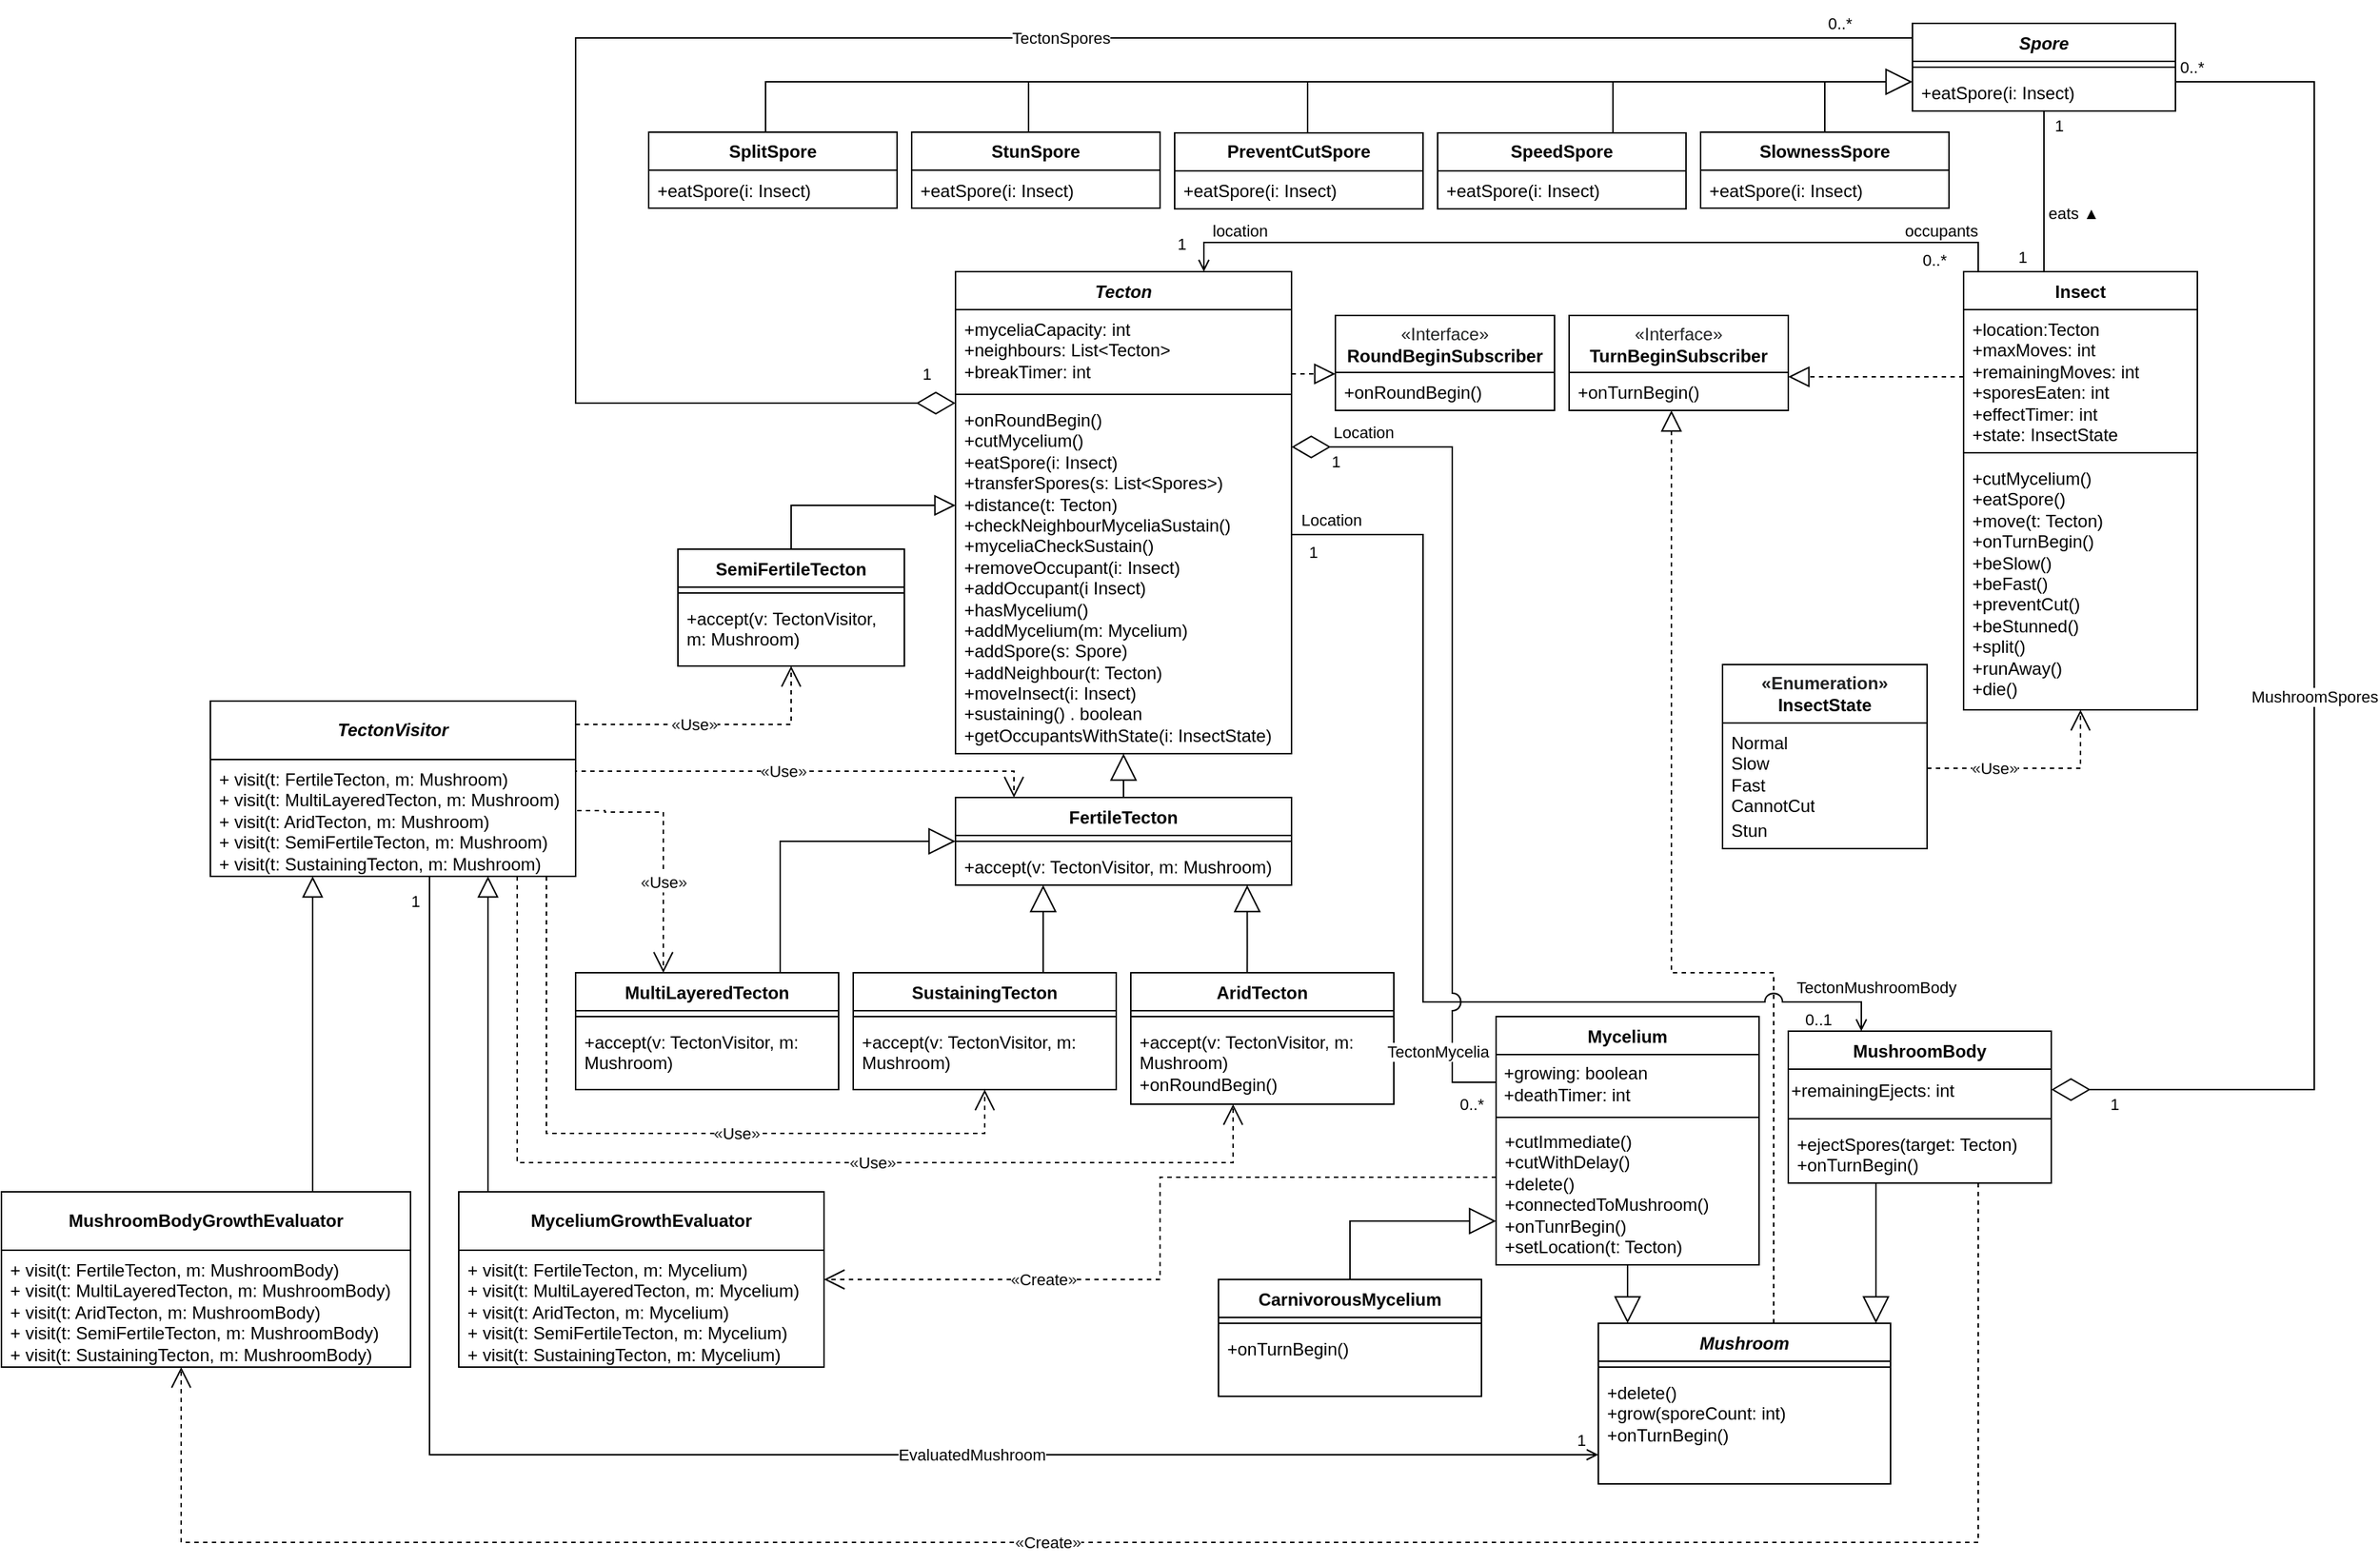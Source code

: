 <mxfile version="26.1.3">
  <diagram name="1 oldal" id="JJt5xYzyaVMyF8iJSXM5">
    <mxGraphModel grid="1" page="1" gridSize="10" guides="1" tooltips="1" connect="1" arrows="1" fold="1" pageScale="1" pageWidth="827" pageHeight="1169" math="0" shadow="0">
      <root>
        <mxCell id="0" />
        <mxCell id="1" parent="0" />
        <mxCell id="vjhniqQhDacA8CHbRB0J-123" value="&lt;i style=&quot;&quot;&gt;Tecton&lt;/i&gt;" style="swimlane;fontStyle=1;align=center;verticalAlign=top;childLayout=stackLayout;horizontal=1;startSize=26;horizontalStack=0;resizeParent=1;resizeParentMax=0;resizeLast=0;collapsible=1;marginBottom=0;whiteSpace=wrap;html=1;" vertex="1" parent="1">
          <mxGeometry x="1480" y="640" width="230" height="330" as="geometry">
            <mxRectangle x="240" y="190" width="80" height="30" as="alternateBounds" />
          </mxGeometry>
        </mxCell>
        <mxCell id="vjhniqQhDacA8CHbRB0J-124" value="&lt;div&gt;+myceliaCapacity: int&lt;/div&gt;&lt;div&gt;+neighbours: List&amp;lt;Tecton&amp;gt;&lt;/div&gt;&lt;div&gt;+breakTimer: int&lt;/div&gt;" style="text;strokeColor=none;fillColor=none;align=left;verticalAlign=top;spacingLeft=4;spacingRight=4;overflow=hidden;rotatable=0;points=[[0,0.5],[1,0.5]];portConstraint=eastwest;whiteSpace=wrap;html=1;" vertex="1" parent="vjhniqQhDacA8CHbRB0J-123">
          <mxGeometry y="26" width="230" height="54" as="geometry" />
        </mxCell>
        <mxCell id="vjhniqQhDacA8CHbRB0J-125" value="" style="line;strokeWidth=1;fillColor=none;align=left;verticalAlign=middle;spacingTop=-1;spacingLeft=3;spacingRight=3;rotatable=0;labelPosition=right;points=[];portConstraint=eastwest;strokeColor=inherit;" vertex="1" parent="vjhniqQhDacA8CHbRB0J-123">
          <mxGeometry y="80" width="230" height="8" as="geometry" />
        </mxCell>
        <mxCell id="vjhniqQhDacA8CHbRB0J-126" value="&lt;div&gt;+onRoundBegin()&lt;/div&gt;&lt;div&gt;+cutMycelium()&lt;/div&gt;&lt;div&gt;+eatSpore(i: Insect)&lt;/div&gt;&lt;div&gt;+transferSpores(s: List&amp;lt;Spores&amp;gt;)&lt;/div&gt;&lt;div&gt;+distance(t: Tecton)&lt;/div&gt;&lt;div&gt;+checkNeighbourMyceliaSustain()&lt;/div&gt;&lt;div&gt;+myceliaCheckSustain()&lt;/div&gt;&lt;div&gt;+removeOccupant(i: Insect)&lt;/div&gt;&lt;div&gt;+addOccupant(i Insect)&lt;/div&gt;&lt;div&gt;+hasMycelium()&lt;/div&gt;&lt;div&gt;+addMycelium(m: Mycelium)&lt;/div&gt;&lt;div&gt;+addSpore(s: Spore)&lt;/div&gt;&lt;div&gt;+addNeighbour(t: Tecton)&lt;/div&gt;&lt;div&gt;+moveInsect(i: Insect)&lt;/div&gt;&lt;div&gt;+sustaining() . boolean&lt;/div&gt;&lt;div&gt;+getOccupantsWithState(i: InsectState)&lt;/div&gt;" style="text;strokeColor=none;fillColor=none;align=left;verticalAlign=top;spacingLeft=4;spacingRight=4;overflow=hidden;rotatable=0;points=[[0,0.5],[1,0.5]];portConstraint=eastwest;whiteSpace=wrap;html=1;" vertex="1" parent="vjhniqQhDacA8CHbRB0J-123">
          <mxGeometry y="88" width="230" height="242" as="geometry" />
        </mxCell>
        <mxCell id="vjhniqQhDacA8CHbRB0J-130" value="FertileTecton" style="swimlane;fontStyle=1;align=center;verticalAlign=top;childLayout=stackLayout;horizontal=1;startSize=26;horizontalStack=0;resizeParent=1;resizeParentMax=0;resizeLast=0;collapsible=1;marginBottom=0;whiteSpace=wrap;html=1;" vertex="1" parent="1">
          <mxGeometry x="1480" y="1000" width="230" height="60" as="geometry" />
        </mxCell>
        <mxCell id="vjhniqQhDacA8CHbRB0J-131" value="" style="line;strokeWidth=1;fillColor=none;align=left;verticalAlign=middle;spacingTop=-1;spacingLeft=3;spacingRight=3;rotatable=0;labelPosition=right;points=[];portConstraint=eastwest;strokeColor=inherit;" vertex="1" parent="vjhniqQhDacA8CHbRB0J-130">
          <mxGeometry y="26" width="230" height="8" as="geometry" />
        </mxCell>
        <mxCell id="vjhniqQhDacA8CHbRB0J-132" value="&lt;div&gt;+accept(v: TectonVisitor, m: Mushroom)&lt;/div&gt;" style="text;strokeColor=none;fillColor=none;align=left;verticalAlign=top;spacingLeft=4;spacingRight=4;overflow=hidden;rotatable=0;points=[[0,0.5],[1,0.5]];portConstraint=eastwest;whiteSpace=wrap;html=1;" vertex="1" parent="vjhniqQhDacA8CHbRB0J-130">
          <mxGeometry y="34" width="230" height="26" as="geometry" />
        </mxCell>
        <mxCell id="vjhniqQhDacA8CHbRB0J-134" value="" style="endArrow=block;endSize=16;endFill=0;html=1;rounded=0;edgeStyle=orthogonalEdgeStyle;" edge="1" parent="1" source="vjhniqQhDacA8CHbRB0J-130" target="vjhniqQhDacA8CHbRB0J-123">
          <mxGeometry width="160" relative="1" as="geometry">
            <mxPoint x="1404" y="773" as="sourcePoint" />
            <mxPoint x="1460" y="833" as="targetPoint" />
            <Array as="points">
              <mxPoint x="1580" y="922" />
              <mxPoint x="1580" y="922" />
            </Array>
          </mxGeometry>
        </mxCell>
        <mxCell id="vjhniqQhDacA8CHbRB0J-135" value="MultiLayeredTecton" style="swimlane;fontStyle=1;align=center;verticalAlign=top;childLayout=stackLayout;horizontal=1;startSize=26;horizontalStack=0;resizeParent=1;resizeParentMax=0;resizeLast=0;collapsible=1;marginBottom=0;whiteSpace=wrap;html=1;" vertex="1" parent="1">
          <mxGeometry x="1220" y="1120" width="180" height="80" as="geometry" />
        </mxCell>
        <mxCell id="vjhniqQhDacA8CHbRB0J-136" value="" style="line;strokeWidth=1;fillColor=none;align=left;verticalAlign=middle;spacingTop=-1;spacingLeft=3;spacingRight=3;rotatable=0;labelPosition=right;points=[];portConstraint=eastwest;strokeColor=inherit;" vertex="1" parent="vjhniqQhDacA8CHbRB0J-135">
          <mxGeometry y="26" width="180" height="8" as="geometry" />
        </mxCell>
        <mxCell id="vjhniqQhDacA8CHbRB0J-137" value="+accept(v: TectonVisitor, m: Mushroom)" style="text;strokeColor=none;fillColor=none;align=left;verticalAlign=top;spacingLeft=4;spacingRight=4;overflow=hidden;rotatable=0;points=[[0,0.5],[1,0.5]];portConstraint=eastwest;whiteSpace=wrap;html=1;" vertex="1" parent="vjhniqQhDacA8CHbRB0J-135">
          <mxGeometry y="34" width="180" height="46" as="geometry" />
        </mxCell>
        <mxCell id="vjhniqQhDacA8CHbRB0J-138" value="AridTecton" style="swimlane;fontStyle=1;align=center;verticalAlign=top;childLayout=stackLayout;horizontal=1;startSize=26;horizontalStack=0;resizeParent=1;resizeParentMax=0;resizeLast=0;collapsible=1;marginBottom=0;whiteSpace=wrap;html=1;" vertex="1" parent="1">
          <mxGeometry x="1600" y="1120" width="180" height="90" as="geometry" />
        </mxCell>
        <mxCell id="vjhniqQhDacA8CHbRB0J-139" value="" style="line;strokeWidth=1;fillColor=none;align=left;verticalAlign=middle;spacingTop=-1;spacingLeft=3;spacingRight=3;rotatable=0;labelPosition=right;points=[];portConstraint=eastwest;strokeColor=inherit;" vertex="1" parent="vjhniqQhDacA8CHbRB0J-138">
          <mxGeometry y="26" width="180" height="8" as="geometry" />
        </mxCell>
        <mxCell id="vjhniqQhDacA8CHbRB0J-140" value="&lt;div&gt;&lt;div&gt;+accept(v: TectonVisitor, m: Mushroom)&lt;/div&gt;&lt;/div&gt;&lt;div&gt;+onRoundBegin()&lt;/div&gt;&lt;div&gt;&lt;br&gt;&lt;/div&gt;" style="text;strokeColor=none;fillColor=none;align=left;verticalAlign=top;spacingLeft=4;spacingRight=4;overflow=hidden;rotatable=0;points=[[0,0.5],[1,0.5]];portConstraint=eastwest;whiteSpace=wrap;html=1;" vertex="1" parent="vjhniqQhDacA8CHbRB0J-138">
          <mxGeometry y="34" width="180" height="56" as="geometry" />
        </mxCell>
        <mxCell id="vjhniqQhDacA8CHbRB0J-141" value="" style="endArrow=block;endSize=16;endFill=0;html=1;rounded=0;edgeStyle=orthogonalEdgeStyle;" edge="1" parent="1">
          <mxGeometry width="160" relative="1" as="geometry">
            <mxPoint x="1679.66" y="1120.0" as="sourcePoint" />
            <mxPoint x="1679.66" y="1060.0" as="targetPoint" />
            <Array as="points">
              <mxPoint x="1679.66" y="1102" />
              <mxPoint x="1679.66" y="1102" />
            </Array>
          </mxGeometry>
        </mxCell>
        <mxCell id="vjhniqQhDacA8CHbRB0J-143" style="edgeStyle=orthogonalEdgeStyle;rounded=0;orthogonalLoop=1;jettySize=auto;html=1;exitX=0.5;exitY=1;exitDx=0;exitDy=0;" edge="1" parent="1">
          <mxGeometry relative="1" as="geometry">
            <mxPoint x="2055" y="1011.0" as="sourcePoint" />
            <mxPoint x="2055" y="1011.0" as="targetPoint" />
          </mxGeometry>
        </mxCell>
        <mxCell id="vjhniqQhDacA8CHbRB0J-144" value="Mycelium" style="swimlane;fontStyle=1;align=center;verticalAlign=top;childLayout=stackLayout;horizontal=1;startSize=26;horizontalStack=0;resizeParent=1;resizeParentMax=0;resizeLast=0;collapsible=1;marginBottom=0;whiteSpace=wrap;html=1;" vertex="1" parent="1">
          <mxGeometry x="1850" y="1150" width="180" height="170" as="geometry" />
        </mxCell>
        <mxCell id="IOsGtsC2Vo_H5-VLN_qF-1" value="&lt;div align=&quot;left&quot;&gt;&amp;nbsp;+growing: boolean&lt;/div&gt;&lt;div&gt;&amp;nbsp;+deathTimer: int&lt;/div&gt;" style="text;html=1;align=left;verticalAlign=middle;resizable=0;points=[];autosize=1;strokeColor=none;fillColor=none;" vertex="1" parent="vjhniqQhDacA8CHbRB0J-144">
          <mxGeometry y="26" width="180" height="40" as="geometry" />
        </mxCell>
        <mxCell id="vjhniqQhDacA8CHbRB0J-145" value="" style="line;strokeWidth=1;fillColor=none;align=left;verticalAlign=middle;spacingTop=-1;spacingLeft=3;spacingRight=3;rotatable=0;labelPosition=right;points=[];portConstraint=eastwest;strokeColor=inherit;" vertex="1" parent="vjhniqQhDacA8CHbRB0J-144">
          <mxGeometry y="66" width="180" height="6" as="geometry" />
        </mxCell>
        <mxCell id="vjhniqQhDacA8CHbRB0J-146" value="&lt;div&gt;+cutImmediate()&lt;/div&gt;&lt;div&gt;+cutWithDelay()&lt;/div&gt;&lt;div&gt;+delete()&lt;/div&gt;&lt;div&gt;+connectedToMushroom()&lt;/div&gt;&lt;div&gt;+onTunrBegin()&lt;/div&gt;&lt;div&gt;+setLocation(t: Tecton)&lt;/div&gt;&lt;div&gt;&lt;br&gt;&lt;/div&gt;&lt;div&gt;&lt;br&gt;&lt;/div&gt;" style="text;strokeColor=none;fillColor=none;align=left;verticalAlign=top;spacingLeft=4;spacingRight=4;overflow=hidden;rotatable=0;points=[[0,0.5],[1,0.5]];portConstraint=eastwest;whiteSpace=wrap;html=1;" vertex="1" parent="vjhniqQhDacA8CHbRB0J-144">
          <mxGeometry y="72" width="180" height="98" as="geometry" />
        </mxCell>
        <mxCell id="vjhniqQhDacA8CHbRB0J-147" value="MushroomBody" style="swimlane;fontStyle=1;align=center;verticalAlign=top;childLayout=stackLayout;horizontal=1;startSize=26;horizontalStack=0;resizeParent=1;resizeParentMax=0;resizeLast=0;collapsible=1;marginBottom=0;whiteSpace=wrap;html=1;" vertex="1" parent="1">
          <mxGeometry x="2050" y="1160" width="180" height="104" as="geometry" />
        </mxCell>
        <mxCell id="MW0wBxwSJ_RHP9YVrrTt-3" value="+remainingEjects: int" style="text;html=1;align=left;verticalAlign=middle;resizable=0;points=[];autosize=1;strokeColor=none;fillColor=none;fontSize=12;" vertex="1" parent="vjhniqQhDacA8CHbRB0J-147">
          <mxGeometry y="26" width="180" height="30" as="geometry" />
        </mxCell>
        <mxCell id="vjhniqQhDacA8CHbRB0J-149" value="" style="line;strokeWidth=1;fillColor=none;align=left;verticalAlign=middle;spacingTop=-1;spacingLeft=3;spacingRight=3;rotatable=0;labelPosition=right;points=[];portConstraint=eastwest;strokeColor=inherit;" vertex="1" parent="vjhniqQhDacA8CHbRB0J-147">
          <mxGeometry y="56" width="180" height="8" as="geometry" />
        </mxCell>
        <mxCell id="vjhniqQhDacA8CHbRB0J-150" value="&lt;div&gt;+ejectSpores(target: Tecton)&lt;/div&gt;&lt;div&gt;+onTurnBegin()&lt;/div&gt;&lt;div&gt;&lt;br&gt;&lt;/div&gt;" style="text;strokeColor=none;fillColor=none;align=left;verticalAlign=top;spacingLeft=4;spacingRight=4;overflow=hidden;rotatable=0;points=[[0,0.5],[1,0.5]];portConstraint=eastwest;whiteSpace=wrap;html=1;" vertex="1" parent="vjhniqQhDacA8CHbRB0J-147">
          <mxGeometry y="64" width="180" height="40" as="geometry" />
        </mxCell>
        <mxCell id="vjhniqQhDacA8CHbRB0J-151" value="&lt;i&gt;Spore&lt;/i&gt;" style="swimlane;fontStyle=1;align=center;verticalAlign=top;childLayout=stackLayout;horizontal=1;startSize=26;horizontalStack=0;resizeParent=1;resizeParentMax=0;resizeLast=0;collapsible=1;marginBottom=0;whiteSpace=wrap;html=1;" vertex="1" parent="1">
          <mxGeometry x="2135" y="470" width="180" height="60" as="geometry">
            <mxRectangle x="2135" y="470" width="70" height="30" as="alternateBounds" />
          </mxGeometry>
        </mxCell>
        <mxCell id="vjhniqQhDacA8CHbRB0J-152" value="" style="line;strokeWidth=1;fillColor=none;align=left;verticalAlign=middle;spacingTop=-1;spacingLeft=3;spacingRight=3;rotatable=0;labelPosition=right;points=[];portConstraint=eastwest;strokeColor=inherit;" vertex="1" parent="vjhniqQhDacA8CHbRB0J-151">
          <mxGeometry y="26" width="180" height="8" as="geometry" />
        </mxCell>
        <mxCell id="vjhniqQhDacA8CHbRB0J-153" value="+eatSpore(i: Insect)" style="text;strokeColor=none;fillColor=none;align=left;verticalAlign=top;spacingLeft=4;spacingRight=4;overflow=hidden;rotatable=0;points=[[0,0.5],[1,0.5]];portConstraint=eastwest;whiteSpace=wrap;html=1;" vertex="1" parent="vjhniqQhDacA8CHbRB0J-151">
          <mxGeometry y="34" width="180" height="26" as="geometry" />
        </mxCell>
        <mxCell id="vjhniqQhDacA8CHbRB0J-154" value="Insect" style="swimlane;fontStyle=1;align=center;verticalAlign=top;childLayout=stackLayout;horizontal=1;startSize=26;horizontalStack=0;resizeParent=1;resizeParentMax=0;resizeLast=0;collapsible=1;marginBottom=0;whiteSpace=wrap;html=1;" vertex="1" parent="1">
          <mxGeometry x="2170" y="640" width="160" height="300" as="geometry" />
        </mxCell>
        <mxCell id="vjhniqQhDacA8CHbRB0J-155" value="&lt;div&gt;+location:Tecton&lt;/div&gt;&lt;div&gt;+maxMoves: int&lt;/div&gt;&lt;div&gt;+remainingMoves: int&lt;/div&gt;&lt;div&gt;+sporesEaten: int&lt;/div&gt;&lt;div&gt;+effectTimer: int&lt;/div&gt;&lt;div&gt;+state: InsectState&lt;/div&gt;" style="text;strokeColor=none;fillColor=none;align=left;verticalAlign=top;spacingLeft=4;spacingRight=4;overflow=hidden;rotatable=0;points=[[0,0.5],[1,0.5]];portConstraint=eastwest;whiteSpace=wrap;html=1;" vertex="1" parent="vjhniqQhDacA8CHbRB0J-154">
          <mxGeometry y="26" width="160" height="94" as="geometry" />
        </mxCell>
        <mxCell id="vjhniqQhDacA8CHbRB0J-156" value="" style="line;strokeWidth=1;fillColor=none;align=left;verticalAlign=middle;spacingTop=-1;spacingLeft=3;spacingRight=3;rotatable=0;labelPosition=right;points=[];portConstraint=eastwest;strokeColor=inherit;" vertex="1" parent="vjhniqQhDacA8CHbRB0J-154">
          <mxGeometry y="120" width="160" height="8" as="geometry" />
        </mxCell>
        <mxCell id="vjhniqQhDacA8CHbRB0J-157" value="+cutMycelium()&lt;div&gt;+eatSpore()&lt;/div&gt;&lt;div&gt;+move(t: Tecton)&lt;/div&gt;&lt;div&gt;+onTurnBegin()&lt;/div&gt;&lt;div&gt;+beSlow()&lt;/div&gt;&lt;div&gt;+beFast()&lt;/div&gt;&lt;div&gt;+preventCut()&lt;/div&gt;&lt;div&gt;+beStunned()&lt;/div&gt;&lt;div&gt;+split()&lt;/div&gt;&lt;div&gt;+runAway()&lt;/div&gt;&lt;div&gt;+die()&lt;/div&gt;" style="text;strokeColor=none;fillColor=none;align=left;verticalAlign=top;spacingLeft=4;spacingRight=4;overflow=hidden;rotatable=0;points=[[0,0.5],[1,0.5]];portConstraint=eastwest;whiteSpace=wrap;html=1;" vertex="1" parent="vjhniqQhDacA8CHbRB0J-154">
          <mxGeometry y="128" width="160" height="172" as="geometry" />
        </mxCell>
        <mxCell id="vjhniqQhDacA8CHbRB0J-158" value="&lt;font style=&quot;font-weight: 700;&quot;&gt;&lt;span style=&quot;font-weight: 400; color: rgb(32, 33, 34); font-family: sans-serif; text-align: start; background-color: rgb(255, 255, 255);&quot;&gt;«&lt;/span&gt;&lt;span style=&quot;color: rgb(32, 33, 34); font-family: sans-serif; text-align: start; background-color: rgb(255, 255, 255); font-weight: 400;&quot;&gt;Interface&lt;/span&gt;&lt;span style=&quot;font-weight: 400; color: rgb(32, 33, 34); font-family: sans-serif; text-align: start; background-color: rgb(255, 255, 255);&quot;&gt;»&lt;/span&gt;&lt;/font&gt;&lt;div style=&quot;font-weight: 700; text-align: start;&quot;&gt;&lt;font face=&quot;sans-serif&quot;&gt;&lt;span style=&quot;background-color: rgb(255, 255, 255);&quot;&gt;TurnBeginSubscriber&lt;/span&gt;&lt;/font&gt;&lt;/div&gt;" style="swimlane;fontStyle=0;childLayout=stackLayout;horizontal=1;startSize=39;fillColor=none;horizontalStack=0;resizeParent=1;resizeParentMax=0;resizeLast=0;collapsible=1;marginBottom=0;whiteSpace=wrap;html=1;" vertex="1" parent="1">
          <mxGeometry x="1900" y="670" width="150" height="65" as="geometry" />
        </mxCell>
        <mxCell id="vjhniqQhDacA8CHbRB0J-159" value="+onTurnBegin()" style="text;strokeColor=none;fillColor=none;align=left;verticalAlign=top;spacingLeft=4;spacingRight=4;overflow=hidden;rotatable=0;points=[[0,0.5],[1,0.5]];portConstraint=eastwest;whiteSpace=wrap;html=1;" vertex="1" parent="vjhniqQhDacA8CHbRB0J-158">
          <mxGeometry y="39" width="150" height="26" as="geometry" />
        </mxCell>
        <mxCell id="vjhniqQhDacA8CHbRB0J-160" value="" style="endArrow=block;dashed=1;endFill=0;endSize=12;html=1;rounded=0;edgeStyle=orthogonalEdgeStyle;" edge="1" parent="1" source="vjhniqQhDacA8CHbRB0J-123" target="vjhniqQhDacA8CHbRB0J-184">
          <mxGeometry width="160" relative="1" as="geometry">
            <mxPoint x="1690" y="591" as="sourcePoint" />
            <mxPoint x="1580" y="740" as="targetPoint" />
            <Array as="points">
              <mxPoint x="1720" y="710" />
              <mxPoint x="1720" y="710" />
            </Array>
          </mxGeometry>
        </mxCell>
        <mxCell id="vjhniqQhDacA8CHbRB0J-161" value="" style="endArrow=block;dashed=1;endFill=0;endSize=12;html=1;rounded=0;edgeStyle=orthogonalEdgeStyle;jumpStyle=arc;jumpSize=12;" edge="1" parent="1" source="vKOiAcxIJ5L3KXaA3-O--42" target="vjhniqQhDacA8CHbRB0J-159">
          <mxGeometry width="160" relative="1" as="geometry">
            <mxPoint x="2150" y="1080" as="sourcePoint" />
            <mxPoint x="2410" y="1021" as="targetPoint" />
            <Array as="points">
              <mxPoint x="2040" y="1120" />
              <mxPoint x="1970" y="1120" />
            </Array>
          </mxGeometry>
        </mxCell>
        <mxCell id="vjhniqQhDacA8CHbRB0J-162" value="" style="endArrow=diamondThin;endFill=0;endSize=24;html=1;rounded=0;edgeStyle=orthogonalEdgeStyle;" edge="1" parent="1">
          <mxGeometry width="160" relative="1" as="geometry">
            <mxPoint x="2315" y="530" as="sourcePoint" />
            <mxPoint x="2230" y="1200" as="targetPoint" />
            <Array as="points">
              <mxPoint x="2315" y="510" />
              <mxPoint x="2410" y="510" />
              <mxPoint x="2410" y="1200" />
            </Array>
          </mxGeometry>
        </mxCell>
        <mxCell id="vKOiAcxIJ5L3KXaA3-O--15" value="MushroomSpores" style="edgeLabel;html=1;align=center;verticalAlign=middle;resizable=0;points=[];" vertex="1" connectable="0" parent="vjhniqQhDacA8CHbRB0J-162">
          <mxGeometry x="-0.19" y="5" relative="1" as="geometry">
            <mxPoint x="-5" y="137" as="offset" />
          </mxGeometry>
        </mxCell>
        <mxCell id="MW0wBxwSJ_RHP9YVrrTt-6" value="1" style="edgeLabel;html=1;align=center;verticalAlign=middle;resizable=0;points=[];" connectable="0" vertex="1" parent="vjhniqQhDacA8CHbRB0J-162">
          <mxGeometry x="0.702" y="-2" relative="1" as="geometry">
            <mxPoint x="-104" y="12" as="offset" />
          </mxGeometry>
        </mxCell>
        <mxCell id="MW0wBxwSJ_RHP9YVrrTt-7" value="0..*" style="edgeLabel;html=1;align=center;verticalAlign=middle;resizable=0;points=[];" connectable="0" vertex="1" parent="vjhniqQhDacA8CHbRB0J-162">
          <mxGeometry x="-0.938" y="-3" relative="1" as="geometry">
            <mxPoint y="-13" as="offset" />
          </mxGeometry>
        </mxCell>
        <mxCell id="vjhniqQhDacA8CHbRB0J-163" value="" style="endArrow=block;dashed=1;endFill=0;html=1;rounded=0;jumpStyle=arc;jumpSize=12;endSize=12;fontStyle=0;edgeStyle=orthogonalEdgeStyle;" edge="1" parent="1" source="vjhniqQhDacA8CHbRB0J-154" target="vjhniqQhDacA8CHbRB0J-158">
          <mxGeometry width="160" relative="1" as="geometry">
            <mxPoint x="2390" y="1110" as="sourcePoint" />
            <mxPoint x="1990" y="730" as="targetPoint" />
            <Array as="points">
              <mxPoint x="2140" y="712" />
              <mxPoint x="2140" y="712" />
            </Array>
          </mxGeometry>
        </mxCell>
        <mxCell id="vjhniqQhDacA8CHbRB0J-164" value="" style="endArrow=diamondThin;endFill=0;endSize=24;html=1;rounded=0;edgeStyle=orthogonalEdgeStyle;jumpStyle=arc;jumpSize=12;" edge="1" parent="1" source="vjhniqQhDacA8CHbRB0J-151" target="vjhniqQhDacA8CHbRB0J-123">
          <mxGeometry width="160" relative="1" as="geometry">
            <mxPoint x="2550" y="615" as="sourcePoint" />
            <mxPoint x="1415" y="661" as="targetPoint" />
            <Array as="points">
              <mxPoint x="1220" y="480" />
              <mxPoint x="1220" y="730" />
            </Array>
          </mxGeometry>
        </mxCell>
        <mxCell id="vKOiAcxIJ5L3KXaA3-O--14" value="TectonSpores" style="edgeLabel;html=1;align=center;verticalAlign=middle;resizable=0;points=[];" vertex="1" connectable="0" parent="vjhniqQhDacA8CHbRB0J-164">
          <mxGeometry x="-0.182" y="2" relative="1" as="geometry">
            <mxPoint y="-2" as="offset" />
          </mxGeometry>
        </mxCell>
        <mxCell id="MW0wBxwSJ_RHP9YVrrTt-9" value="0..*" style="edgeLabel;html=1;align=center;verticalAlign=middle;resizable=0;points=[];" connectable="0" vertex="1" parent="vjhniqQhDacA8CHbRB0J-164">
          <mxGeometry x="-0.838" y="-4" relative="1" as="geometry">
            <mxPoint x="65" y="-6" as="offset" />
          </mxGeometry>
        </mxCell>
        <mxCell id="MW0wBxwSJ_RHP9YVrrTt-10" value="1" style="edgeLabel;html=1;align=center;verticalAlign=middle;resizable=0;points=[];" connectable="0" vertex="1" parent="vjhniqQhDacA8CHbRB0J-164">
          <mxGeometry x="0.825" y="-1" relative="1" as="geometry">
            <mxPoint x="104" y="-21" as="offset" />
          </mxGeometry>
        </mxCell>
        <mxCell id="vjhniqQhDacA8CHbRB0J-166" value="&lt;div&gt;&lt;b&gt;&lt;i&gt;TectonVisitor&lt;/i&gt;&lt;/b&gt;&lt;/div&gt;" style="swimlane;fontStyle=0;childLayout=stackLayout;horizontal=1;startSize=40;fillColor=none;horizontalStack=0;resizeParent=1;resizeParentMax=0;resizeLast=0;collapsible=1;marginBottom=0;whiteSpace=wrap;html=1;" vertex="1" parent="1">
          <mxGeometry x="970" y="934" width="250" height="120" as="geometry" />
        </mxCell>
        <mxCell id="vjhniqQhDacA8CHbRB0J-168" value="+ visit(t: FertileTecton, m: Mushroom)&lt;div&gt;+ visit(t: MultiLayeredTecton,&amp;nbsp;&lt;span style=&quot;color: light-dark(rgb(0, 0, 0), rgb(255, 255, 255)); background-color: transparent;&quot;&gt;m: Mushroom&lt;/span&gt;&lt;span style=&quot;color: light-dark(rgb(0, 0, 0), rgb(255, 255, 255)); background-color: transparent;&quot;&gt;)&lt;/span&gt;&lt;/div&gt;&lt;div&gt;+ visit(t: AridTecton, m: Mushroom)&lt;span style=&quot;color: light-dark(rgb(0, 0, 0), rgb(255, 255, 255)); background-color: transparent;&quot;&gt;&lt;/span&gt;&lt;/div&gt;&lt;div&gt;+ visit(t: SemiFertileTecton, m: Mushroom)&lt;/div&gt;&lt;div&gt;+ visit(t: SustainingTecton, m: Mushroom)&lt;/div&gt;&lt;div&gt;&lt;br&gt;&lt;/div&gt;" style="text;strokeColor=none;fillColor=none;align=left;verticalAlign=top;spacingLeft=4;spacingRight=4;overflow=hidden;rotatable=0;points=[[0,0.5],[1,0.5]];portConstraint=eastwest;whiteSpace=wrap;html=1;" vertex="1" parent="vjhniqQhDacA8CHbRB0J-166">
          <mxGeometry y="40" width="250" height="80" as="geometry" />
        </mxCell>
        <mxCell id="vjhniqQhDacA8CHbRB0J-173" value="" style="endArrow=open;html=1;edgeStyle=orthogonalEdgeStyle;rounded=0;endFill=0;jumpStyle=arc;jumpSize=12;" edge="1" parent="1" source="vjhniqQhDacA8CHbRB0J-126" target="vjhniqQhDacA8CHbRB0J-147">
          <mxGeometry relative="1" as="geometry">
            <mxPoint x="1570" y="770" as="sourcePoint" />
            <mxPoint x="1850" y="990" as="targetPoint" />
            <Array as="points">
              <mxPoint x="1800" y="820" />
              <mxPoint x="1800" y="1140" />
              <mxPoint x="2100" y="1140" />
            </Array>
          </mxGeometry>
        </mxCell>
        <mxCell id="vjhniqQhDacA8CHbRB0J-174" value="1" style="edgeLabel;resizable=0;html=1;align=left;verticalAlign=bottom;" connectable="0" vertex="1" parent="vjhniqQhDacA8CHbRB0J-173">
          <mxGeometry x="-1" relative="1" as="geometry">
            <mxPoint x="10" y="20" as="offset" />
          </mxGeometry>
        </mxCell>
        <mxCell id="vjhniqQhDacA8CHbRB0J-175" value="0..1" style="edgeLabel;resizable=0;html=1;align=right;verticalAlign=bottom;" connectable="0" vertex="1" parent="vjhniqQhDacA8CHbRB0J-173">
          <mxGeometry x="1" relative="1" as="geometry">
            <mxPoint x="-20" as="offset" />
          </mxGeometry>
        </mxCell>
        <mxCell id="vKOiAcxIJ5L3KXaA3-O--13" value="TectonMushroomBody" style="edgeLabel;html=1;align=center;verticalAlign=middle;resizable=0;points=[];" vertex="1" connectable="0" parent="vjhniqQhDacA8CHbRB0J-173">
          <mxGeometry x="-0.524" y="-2" relative="1" as="geometry">
            <mxPoint x="312" y="226" as="offset" />
          </mxGeometry>
        </mxCell>
        <mxCell id="nwVug6jm9DKtMcMspLVA-3" value="Location" style="edgeLabel;html=1;align=center;verticalAlign=middle;resizable=0;points=[];" connectable="0" vertex="1" parent="vjhniqQhDacA8CHbRB0J-173">
          <mxGeometry x="-0.764" y="2" relative="1" as="geometry">
            <mxPoint x="-59" y="-8" as="offset" />
          </mxGeometry>
        </mxCell>
        <mxCell id="vjhniqQhDacA8CHbRB0J-176" value="" style="endArrow=diamondThin;endFill=0;endSize=24;html=1;rounded=0;edgeStyle=orthogonalEdgeStyle;jumpStyle=arc;jumpSize=12;" edge="1" parent="1" source="vjhniqQhDacA8CHbRB0J-144" target="vjhniqQhDacA8CHbRB0J-123">
          <mxGeometry width="160" relative="1" as="geometry">
            <mxPoint x="1660" y="1030" as="sourcePoint" />
            <mxPoint x="1820" y="1030" as="targetPoint" />
            <Array as="points">
              <mxPoint x="1820" y="1195" />
              <mxPoint x="1820" y="760" />
            </Array>
          </mxGeometry>
        </mxCell>
        <mxCell id="vKOiAcxIJ5L3KXaA3-O--12" value="TectonMycelia" style="edgeLabel;html=1;align=center;verticalAlign=middle;resizable=0;points=[];" vertex="1" connectable="0" parent="vjhniqQhDacA8CHbRB0J-176">
          <mxGeometry x="0.085" y="2" relative="1" as="geometry">
            <mxPoint x="-8" y="261" as="offset" />
          </mxGeometry>
        </mxCell>
        <mxCell id="MW0wBxwSJ_RHP9YVrrTt-4" value="1" style="edgeLabel;html=1;align=center;verticalAlign=middle;resizable=0;points=[];" connectable="0" vertex="1" parent="vjhniqQhDacA8CHbRB0J-176">
          <mxGeometry x="0.395" y="-3" relative="1" as="geometry">
            <mxPoint x="-83" y="-54" as="offset" />
          </mxGeometry>
        </mxCell>
        <mxCell id="MW0wBxwSJ_RHP9YVrrTt-5" value="0..*" style="edgeLabel;html=1;align=center;verticalAlign=middle;resizable=0;points=[];" connectable="0" vertex="1" parent="vjhniqQhDacA8CHbRB0J-176">
          <mxGeometry x="-0.939" y="-2" relative="1" as="geometry">
            <mxPoint y="17" as="offset" />
          </mxGeometry>
        </mxCell>
        <mxCell id="nwVug6jm9DKtMcMspLVA-1" value="Location" style="edgeLabel;html=1;align=center;verticalAlign=middle;resizable=0;points=[];" connectable="0" vertex="1" parent="vjhniqQhDacA8CHbRB0J-176">
          <mxGeometry x="0.805" y="2" relative="1" as="geometry">
            <mxPoint x="-7" y="-12" as="offset" />
          </mxGeometry>
        </mxCell>
        <mxCell id="vjhniqQhDacA8CHbRB0J-177" value="" style="endArrow=none;html=1;edgeStyle=orthogonalEdgeStyle;rounded=0;startArrow=open;startFill=0;" edge="1" parent="1" source="vjhniqQhDacA8CHbRB0J-123" target="vjhniqQhDacA8CHbRB0J-154">
          <mxGeometry relative="1" as="geometry">
            <mxPoint x="1560" y="950" as="sourcePoint" />
            <mxPoint x="1720" y="950" as="targetPoint" />
            <Array as="points">
              <mxPoint x="1650" y="620" />
              <mxPoint x="2180" y="620" />
            </Array>
          </mxGeometry>
        </mxCell>
        <mxCell id="vjhniqQhDacA8CHbRB0J-178" value="location" style="edgeLabel;resizable=0;html=1;align=left;verticalAlign=bottom;" connectable="0" vertex="1" parent="vjhniqQhDacA8CHbRB0J-177">
          <mxGeometry x="-1" relative="1" as="geometry">
            <mxPoint x="4" y="-20" as="offset" />
          </mxGeometry>
        </mxCell>
        <mxCell id="vjhniqQhDacA8CHbRB0J-179" value="occupants" style="edgeLabel;resizable=0;html=1;align=right;verticalAlign=bottom;" connectable="0" vertex="1" parent="vjhniqQhDacA8CHbRB0J-177">
          <mxGeometry x="1" relative="1" as="geometry">
            <mxPoint y="-20" as="offset" />
          </mxGeometry>
        </mxCell>
        <mxCell id="vjhniqQhDacA8CHbRB0J-180" value="1" style="edgeLabel;resizable=0;html=1;align=left;verticalAlign=bottom;" connectable="0" vertex="1" parent="vjhniqQhDacA8CHbRB0J-177">
          <mxGeometry x="-1" relative="1" as="geometry">
            <mxPoint x="-20" y="-11" as="offset" />
          </mxGeometry>
        </mxCell>
        <mxCell id="vjhniqQhDacA8CHbRB0J-181" value="0..*" style="edgeLabel;resizable=0;html=1;align=left;verticalAlign=bottom;" connectable="0" vertex="1" parent="vjhniqQhDacA8CHbRB0J-177">
          <mxGeometry x="-1" relative="1" as="geometry">
            <mxPoint x="490" as="offset" />
          </mxGeometry>
        </mxCell>
        <mxCell id="vjhniqQhDacA8CHbRB0J-184" value="&lt;font style=&quot;font-weight: 700;&quot;&gt;&lt;span style=&quot;font-weight: 400; color: rgb(32, 33, 34); font-family: sans-serif; text-align: start; background-color: rgb(255, 255, 255);&quot;&gt;«&lt;/span&gt;&lt;span style=&quot;color: rgb(32, 33, 34); font-family: sans-serif; text-align: start; background-color: rgb(255, 255, 255); font-weight: 400;&quot;&gt;Interface&lt;/span&gt;&lt;span style=&quot;font-weight: 400; color: rgb(32, 33, 34); font-family: sans-serif; text-align: start; background-color: rgb(255, 255, 255);&quot;&gt;»&lt;/span&gt;&lt;/font&gt;&lt;div style=&quot;font-weight: 700; text-align: start;&quot;&gt;&lt;font face=&quot;sans-serif&quot;&gt;&lt;span style=&quot;background-color: rgb(255, 255, 255);&quot;&gt;RoundBeginSubscriber&lt;/span&gt;&lt;/font&gt;&lt;/div&gt;" style="swimlane;fontStyle=0;childLayout=stackLayout;horizontal=1;startSize=39;fillColor=none;horizontalStack=0;resizeParent=1;resizeParentMax=0;resizeLast=0;collapsible=1;marginBottom=0;whiteSpace=wrap;html=1;" vertex="1" parent="1">
          <mxGeometry x="1740" y="670" width="150" height="65" as="geometry" />
        </mxCell>
        <mxCell id="vjhniqQhDacA8CHbRB0J-185" value="+onRoundBegin()" style="text;strokeColor=none;fillColor=none;align=left;verticalAlign=top;spacingLeft=4;spacingRight=4;overflow=hidden;rotatable=0;points=[[0,0.5],[1,0.5]];portConstraint=eastwest;whiteSpace=wrap;html=1;" vertex="1" parent="vjhniqQhDacA8CHbRB0J-184">
          <mxGeometry y="39" width="150" height="26" as="geometry" />
        </mxCell>
        <mxCell id="vjhniqQhDacA8CHbRB0J-207" value="&lt;div&gt;&lt;b&gt;SlownessSpore&lt;/b&gt;&lt;/div&gt;" style="swimlane;fontStyle=0;childLayout=stackLayout;horizontal=1;startSize=26;fillColor=none;horizontalStack=0;resizeParent=1;resizeParentMax=0;resizeLast=0;collapsible=1;marginBottom=0;whiteSpace=wrap;html=1;" vertex="1" parent="1">
          <mxGeometry x="1990" y="544.5" width="170" height="52" as="geometry" />
        </mxCell>
        <mxCell id="vjhniqQhDacA8CHbRB0J-208" value="+eatSpore(i: Insect)" style="text;strokeColor=none;fillColor=none;align=left;verticalAlign=top;spacingLeft=4;spacingRight=4;overflow=hidden;rotatable=0;points=[[0,0.5],[1,0.5]];portConstraint=eastwest;whiteSpace=wrap;html=1;" vertex="1" parent="vjhniqQhDacA8CHbRB0J-207">
          <mxGeometry y="26" width="170" height="26" as="geometry" />
        </mxCell>
        <mxCell id="vjhniqQhDacA8CHbRB0J-209" value="&lt;div&gt;&lt;b&gt;SpeedSpore&lt;/b&gt;&lt;/div&gt;" style="swimlane;fontStyle=0;childLayout=stackLayout;horizontal=1;startSize=26;fillColor=none;horizontalStack=0;resizeParent=1;resizeParentMax=0;resizeLast=0;collapsible=1;marginBottom=0;whiteSpace=wrap;html=1;" vertex="1" parent="1">
          <mxGeometry x="1810" y="545" width="170" height="52" as="geometry" />
        </mxCell>
        <mxCell id="vjhniqQhDacA8CHbRB0J-210" value="+eatSpore(i: Insect)" style="text;strokeColor=none;fillColor=none;align=left;verticalAlign=top;spacingLeft=4;spacingRight=4;overflow=hidden;rotatable=0;points=[[0,0.5],[1,0.5]];portConstraint=eastwest;whiteSpace=wrap;html=1;" vertex="1" parent="vjhniqQhDacA8CHbRB0J-209">
          <mxGeometry y="26" width="170" height="26" as="geometry" />
        </mxCell>
        <mxCell id="vjhniqQhDacA8CHbRB0J-211" value="&lt;div&gt;&lt;b&gt;PreventCutSpore&lt;/b&gt;&lt;/div&gt;" style="swimlane;fontStyle=0;childLayout=stackLayout;horizontal=1;startSize=26;fillColor=none;horizontalStack=0;resizeParent=1;resizeParentMax=0;resizeLast=0;collapsible=1;marginBottom=0;whiteSpace=wrap;html=1;" vertex="1" parent="1">
          <mxGeometry x="1630" y="545" width="170" height="52" as="geometry" />
        </mxCell>
        <mxCell id="vjhniqQhDacA8CHbRB0J-212" value="+eatSpore(i: Insect)" style="text;strokeColor=none;fillColor=none;align=left;verticalAlign=top;spacingLeft=4;spacingRight=4;overflow=hidden;rotatable=0;points=[[0,0.5],[1,0.5]];portConstraint=eastwest;whiteSpace=wrap;html=1;" vertex="1" parent="vjhniqQhDacA8CHbRB0J-211">
          <mxGeometry y="26" width="170" height="26" as="geometry" />
        </mxCell>
        <mxCell id="vjhniqQhDacA8CHbRB0J-213" value="&lt;div&gt;&lt;b&gt;StunSpore&lt;/b&gt;&lt;/div&gt;" style="swimlane;fontStyle=0;childLayout=stackLayout;horizontal=1;startSize=26;fillColor=none;horizontalStack=0;resizeParent=1;resizeParentMax=0;resizeLast=0;collapsible=1;marginBottom=0;whiteSpace=wrap;html=1;" vertex="1" parent="1">
          <mxGeometry x="1450" y="544.5" width="170" height="52" as="geometry" />
        </mxCell>
        <mxCell id="vjhniqQhDacA8CHbRB0J-214" value="+eatSpore(i: Insect)" style="text;strokeColor=none;fillColor=none;align=left;verticalAlign=top;spacingLeft=4;spacingRight=4;overflow=hidden;rotatable=0;points=[[0,0.5],[1,0.5]];portConstraint=eastwest;whiteSpace=wrap;html=1;" vertex="1" parent="vjhniqQhDacA8CHbRB0J-213">
          <mxGeometry y="26" width="170" height="26" as="geometry" />
        </mxCell>
        <mxCell id="vjhniqQhDacA8CHbRB0J-215" value="" style="endArrow=block;endSize=16;endFill=0;html=1;rounded=0;edgeStyle=orthogonalEdgeStyle;" edge="1" parent="1" source="vjhniqQhDacA8CHbRB0J-209" target="vjhniqQhDacA8CHbRB0J-151">
          <mxGeometry width="160" relative="1" as="geometry">
            <mxPoint x="1825" y="540" as="sourcePoint" />
            <mxPoint x="2145" y="450" as="targetPoint" />
            <Array as="points">
              <mxPoint x="1930" y="510" />
            </Array>
          </mxGeometry>
        </mxCell>
        <mxCell id="vjhniqQhDacA8CHbRB0J-216" value="" style="endArrow=none;html=1;edgeStyle=orthogonalEdgeStyle;rounded=0;startArrow=none;startFill=0;endFill=0;" edge="1" parent="1" source="vjhniqQhDacA8CHbRB0J-154" target="vjhniqQhDacA8CHbRB0J-151">
          <mxGeometry relative="1" as="geometry">
            <mxPoint x="1780" y="650" as="sourcePoint" />
            <mxPoint x="1940" y="650" as="targetPoint" />
            <Array as="points">
              <mxPoint x="2225" y="610" />
              <mxPoint x="2225" y="610" />
            </Array>
          </mxGeometry>
        </mxCell>
        <mxCell id="vjhniqQhDacA8CHbRB0J-217" value="eats ▲" style="edgeLabel;html=1;align=center;verticalAlign=middle;resizable=0;points=[];" vertex="1" connectable="0" parent="vjhniqQhDacA8CHbRB0J-216">
          <mxGeometry x="0.015" y="-3" relative="1" as="geometry">
            <mxPoint x="17" y="16" as="offset" />
          </mxGeometry>
        </mxCell>
        <mxCell id="vjhniqQhDacA8CHbRB0J-218" value="&lt;div&gt;1&lt;/div&gt;" style="edgeLabel;html=1;align=center;verticalAlign=middle;resizable=0;points=[];" vertex="1" connectable="0" parent="vjhniqQhDacA8CHbRB0J-216">
          <mxGeometry x="0.658" y="-2" relative="1" as="geometry">
            <mxPoint x="8" y="-9" as="offset" />
          </mxGeometry>
        </mxCell>
        <mxCell id="vjhniqQhDacA8CHbRB0J-219" value="&lt;div&gt;1&lt;/div&gt;" style="edgeLabel;html=1;align=center;verticalAlign=middle;resizable=0;points=[];" vertex="1" connectable="0" parent="vjhniqQhDacA8CHbRB0J-216">
          <mxGeometry x="0.658" y="-2" relative="1" as="geometry">
            <mxPoint x="-17" y="81" as="offset" />
          </mxGeometry>
        </mxCell>
        <mxCell id="vjhniqQhDacA8CHbRB0J-220" value="" style="endArrow=block;endFill=0;endSize=12;html=1;rounded=0;edgeStyle=orthogonalEdgeStyle;" edge="1" parent="1" source="vjhniqQhDacA8CHbRB0J-235" target="vjhniqQhDacA8CHbRB0J-166">
          <mxGeometry width="160" relative="1" as="geometry">
            <mxPoint x="944.96" y="854" as="sourcePoint" />
            <mxPoint x="1060.003" y="935" as="targetPoint" />
            <Array as="points">
              <mxPoint x="1040" y="1120" />
              <mxPoint x="1040" y="1120" />
            </Array>
          </mxGeometry>
        </mxCell>
        <mxCell id="vjhniqQhDacA8CHbRB0J-221" value="SemiFertileTecton" style="swimlane;fontStyle=1;align=center;verticalAlign=top;childLayout=stackLayout;horizontal=1;startSize=26;horizontalStack=0;resizeParent=1;resizeParentMax=0;resizeLast=0;collapsible=1;marginBottom=0;whiteSpace=wrap;html=1;" vertex="1" parent="1">
          <mxGeometry x="1290" y="830" width="155" height="80" as="geometry" />
        </mxCell>
        <mxCell id="vjhniqQhDacA8CHbRB0J-222" value="" style="line;strokeWidth=1;fillColor=none;align=left;verticalAlign=middle;spacingTop=-1;spacingLeft=3;spacingRight=3;rotatable=0;labelPosition=right;points=[];portConstraint=eastwest;strokeColor=inherit;" vertex="1" parent="vjhniqQhDacA8CHbRB0J-221">
          <mxGeometry y="26" width="155" height="8" as="geometry" />
        </mxCell>
        <mxCell id="vjhniqQhDacA8CHbRB0J-223" value="+accept(v: TectonVisitor, m: Mushroom)" style="text;strokeColor=none;fillColor=none;align=left;verticalAlign=top;spacingLeft=4;spacingRight=4;overflow=hidden;rotatable=0;points=[[0,0.5],[1,0.5]];portConstraint=eastwest;whiteSpace=wrap;html=1;" vertex="1" parent="vjhniqQhDacA8CHbRB0J-221">
          <mxGeometry y="34" width="155" height="46" as="geometry" />
        </mxCell>
        <mxCell id="vjhniqQhDacA8CHbRB0J-225" value="&lt;span style=&quot;color: rgb(32, 33, 34); font-family: sans-serif; text-align: start;&quot;&gt;«&lt;/span&gt;Use&lt;span style=&quot;color: rgb(32, 33, 34); font-family: sans-serif; text-align: start;&quot;&gt;»&lt;/span&gt;" style="endArrow=open;endSize=12;dashed=1;html=1;rounded=0;edgeStyle=orthogonalEdgeStyle;" edge="1" parent="1" target="vjhniqQhDacA8CHbRB0J-130">
          <mxGeometry x="-0.103" width="160" relative="1" as="geometry">
            <mxPoint x="1220" y="980" as="sourcePoint" />
            <mxPoint x="1480" y="982" as="targetPoint" />
            <Array as="points">
              <mxPoint x="1220" y="982" />
              <mxPoint x="1520" y="982" />
            </Array>
            <mxPoint as="offset" />
          </mxGeometry>
        </mxCell>
        <mxCell id="vjhniqQhDacA8CHbRB0J-226" value="&lt;span style=&quot;color: rgb(32, 33, 34); font-family: sans-serif; text-align: start;&quot;&gt;«&lt;/span&gt;Use&lt;span style=&quot;color: rgb(32, 33, 34); font-family: sans-serif; text-align: start;&quot;&gt;»&lt;/span&gt;" style="endArrow=open;endSize=12;dashed=1;html=1;rounded=0;edgeStyle=orthogonalEdgeStyle;" edge="1" parent="1" source="vjhniqQhDacA8CHbRB0J-166" target="vjhniqQhDacA8CHbRB0J-221">
          <mxGeometry x="-0.143" width="160" relative="1" as="geometry">
            <mxPoint x="1110" y="944" as="sourcePoint" />
            <mxPoint x="1260" y="801" as="targetPoint" />
            <Array as="points">
              <mxPoint x="1250" y="950" />
              <mxPoint x="1250" y="950" />
            </Array>
            <mxPoint as="offset" />
          </mxGeometry>
        </mxCell>
        <mxCell id="vjhniqQhDacA8CHbRB0J-227" value="&lt;span style=&quot;color: rgb(32, 33, 34); font-family: sans-serif; text-align: start;&quot;&gt;«&lt;/span&gt;Use&lt;span style=&quot;color: rgb(32, 33, 34); font-family: sans-serif; text-align: start;&quot;&gt;»&lt;/span&gt;" style="endArrow=open;endSize=12;dashed=1;html=1;rounded=0;edgeStyle=orthogonalEdgeStyle;exitX=1;exitY=0.5;exitDx=0;exitDy=0;" edge="1" parent="1" source="vjhniqQhDacA8CHbRB0J-168" target="vjhniqQhDacA8CHbRB0J-135">
          <mxGeometry x="0.298" width="160" relative="1" as="geometry">
            <mxPoint x="1230" y="1010" as="sourcePoint" />
            <mxPoint x="1420" y="1008" as="targetPoint" />
            <Array as="points">
              <mxPoint x="1240" y="1009" />
              <mxPoint x="1240" y="1010" />
              <mxPoint x="1280" y="1010" />
              <mxPoint x="1280" y="1130" />
            </Array>
            <mxPoint as="offset" />
          </mxGeometry>
        </mxCell>
        <mxCell id="vjhniqQhDacA8CHbRB0J-228" value="&lt;span style=&quot;color: rgb(32, 33, 34); font-family: sans-serif; text-align: start;&quot;&gt;«&lt;/span&gt;Use&lt;span style=&quot;color: rgb(32, 33, 34); font-family: sans-serif; text-align: start;&quot;&gt;»&lt;/span&gt;" style="endArrow=open;endSize=12;dashed=1;html=1;rounded=0;edgeStyle=orthogonalEdgeStyle;" edge="1" parent="1" source="vjhniqQhDacA8CHbRB0J-166" target="vjhniqQhDacA8CHbRB0J-140">
          <mxGeometry x="0.21" width="160" relative="1" as="geometry">
            <mxPoint x="1200" y="1050" as="sourcePoint" />
            <mxPoint x="1630" y="1166.988" as="targetPoint" />
            <Array as="points">
              <mxPoint x="1180" y="1250" />
              <mxPoint x="1670" y="1250" />
            </Array>
            <mxPoint as="offset" />
          </mxGeometry>
        </mxCell>
        <mxCell id="vjhniqQhDacA8CHbRB0J-229" value="&lt;strong data-end=&quot;171&quot; data-start=&quot;144&quot;&gt;MyceliumGrowthEvaluator&lt;/strong&gt; " style="swimlane;fontStyle=0;childLayout=stackLayout;horizontal=1;startSize=40;fillColor=none;horizontalStack=0;resizeParent=1;resizeParentMax=0;resizeLast=0;collapsible=1;marginBottom=0;whiteSpace=wrap;html=1;" vertex="1" parent="1">
          <mxGeometry x="1140" y="1270" width="250" height="120" as="geometry" />
        </mxCell>
        <mxCell id="vjhniqQhDacA8CHbRB0J-231" value="+ visit(t: FertileTecton, m: Mycelium)&lt;div&gt;+ visit(t: MultiLayeredTecton,&amp;nbsp;&lt;span style=&quot;color: light-dark(rgb(0, 0, 0), rgb(255, 255, 255)); background-color: transparent;&quot;&gt;m: &lt;/span&gt;Mycelium&lt;span style=&quot;color: light-dark(rgb(0, 0, 0), rgb(255, 255, 255)); background-color: transparent;&quot;&gt;)&lt;/span&gt;&lt;/div&gt;&lt;div&gt;+ visit(t: AridTecton, m:&amp;nbsp;Mycelium)&lt;span style=&quot;color: light-dark(rgb(0, 0, 0), rgb(255, 255, 255)); background-color: transparent;&quot;&gt;&lt;/span&gt;&lt;/div&gt;&lt;div&gt;+ visit(t: SemiFertileTecton, m:&amp;nbsp;Mycelium)&lt;/div&gt;&lt;div&gt;&lt;div&gt;+ visit(t: SustainingTecton, m: Mycelium)&lt;/div&gt;&lt;br&gt;&lt;/div&gt;" style="text;strokeColor=none;fillColor=none;align=left;verticalAlign=top;spacingLeft=4;spacingRight=4;overflow=hidden;rotatable=0;points=[[0,0.5],[1,0.5]];portConstraint=eastwest;whiteSpace=wrap;html=1;" vertex="1" parent="vjhniqQhDacA8CHbRB0J-229">
          <mxGeometry y="40" width="250" height="80" as="geometry" />
        </mxCell>
        <mxCell id="vjhniqQhDacA8CHbRB0J-235" value="&lt;strong data-end=&quot;171&quot; data-start=&quot;144&quot;&gt;MushroomBodyGrowthEvaluator&lt;/strong&gt; " style="swimlane;fontStyle=0;childLayout=stackLayout;horizontal=1;startSize=40;fillColor=none;horizontalStack=0;resizeParent=1;resizeParentMax=0;resizeLast=0;collapsible=1;marginBottom=0;whiteSpace=wrap;html=1;" vertex="1" parent="1">
          <mxGeometry x="827" y="1270" width="280" height="120" as="geometry" />
        </mxCell>
        <mxCell id="vjhniqQhDacA8CHbRB0J-237" value="+ visit(t: FertileTecton, m: MushroomBody)&lt;div&gt;+ visit(t: MultiLayeredTecton,&amp;nbsp;&lt;span style=&quot;color: light-dark(rgb(0, 0, 0), rgb(255, 255, 255)); background-color: transparent;&quot;&gt;m: &lt;/span&gt;MushroomBody&lt;span style=&quot;color: light-dark(rgb(0, 0, 0), rgb(255, 255, 255)); background-color: transparent;&quot;&gt;)&lt;/span&gt;&lt;/div&gt;&lt;div&gt;+ visit(t: AridTecton, m:&amp;nbsp;MushroomBody)&lt;span style=&quot;color: light-dark(rgb(0, 0, 0), rgb(255, 255, 255)); background-color: transparent;&quot;&gt;&lt;/span&gt;&lt;/div&gt;&lt;div&gt;+ visit(t: SemiFertileTecton, m:&amp;nbsp;MushroomBody)&lt;/div&gt;&lt;div&gt;&lt;div&gt;+ visit(t: SustainingTecton, m:&amp;nbsp;MushroomBody)&lt;/div&gt;&lt;br&gt;&lt;/div&gt;" style="text;strokeColor=none;fillColor=none;align=left;verticalAlign=top;spacingLeft=4;spacingRight=4;overflow=hidden;rotatable=0;points=[[0,0.5],[1,0.5]];portConstraint=eastwest;whiteSpace=wrap;html=1;" vertex="1" parent="vjhniqQhDacA8CHbRB0J-235">
          <mxGeometry y="40" width="280" height="80" as="geometry" />
        </mxCell>
        <mxCell id="vjhniqQhDacA8CHbRB0J-241" value="" style="endArrow=none;html=1;rounded=0;edgeStyle=orthogonalEdgeStyle;" edge="1" parent="1" target="vjhniqQhDacA8CHbRB0J-211">
          <mxGeometry width="50" height="50" relative="1" as="geometry">
            <mxPoint x="1930" y="510" as="sourcePoint" />
            <mxPoint x="2000" y="570" as="targetPoint" />
            <Array as="points">
              <mxPoint x="1721" y="510" />
            </Array>
          </mxGeometry>
        </mxCell>
        <mxCell id="vjhniqQhDacA8CHbRB0J-242" value="" style="endArrow=none;html=1;rounded=0;edgeStyle=orthogonalEdgeStyle;" edge="1" parent="1">
          <mxGeometry width="50" height="50" relative="1" as="geometry">
            <mxPoint x="1750" y="510" as="sourcePoint" />
            <mxPoint x="1530" y="545" as="targetPoint" />
            <Array as="points">
              <mxPoint x="1739" y="510" />
              <mxPoint x="1530" y="510" />
            </Array>
          </mxGeometry>
        </mxCell>
        <mxCell id="vjhniqQhDacA8CHbRB0J-243" value="" style="endArrow=none;html=1;rounded=0;" edge="1" parent="1" target="vjhniqQhDacA8CHbRB0J-207">
          <mxGeometry width="50" height="50" relative="1" as="geometry">
            <mxPoint x="2075" y="510" as="sourcePoint" />
            <mxPoint x="1731" y="555" as="targetPoint" />
          </mxGeometry>
        </mxCell>
        <mxCell id="vKOiAcxIJ5L3KXaA3-O--5" value="&lt;div&gt;&lt;div&gt;&lt;b&gt;&lt;font&gt;&lt;span style=&quot;color: rgb(32, 33, 34); font-family: sans-serif; text-align: start; background-color: rgb(255, 255, 255);&quot;&gt;«Enumeration&lt;/span&gt;&lt;span style=&quot;color: rgb(32, 33, 34); font-family: sans-serif; text-align: start; background-color: rgb(255, 255, 255);&quot;&gt;»&lt;/span&gt;&lt;/font&gt;&lt;/b&gt;&lt;/div&gt;&lt;/div&gt;&lt;div&gt;&lt;b&gt;InsectState&lt;/b&gt;&lt;/div&gt;" style="swimlane;fontStyle=0;childLayout=stackLayout;horizontal=1;startSize=40;fillColor=none;horizontalStack=0;resizeParent=1;resizeParentMax=0;resizeLast=0;collapsible=1;marginBottom=0;whiteSpace=wrap;html=1;" vertex="1" parent="1">
          <mxGeometry x="2005" y="909" width="140" height="126" as="geometry" />
        </mxCell>
        <mxCell id="vKOiAcxIJ5L3KXaA3-O--6" value="&lt;div&gt;Normal&lt;/div&gt;&lt;div&gt;Slow&lt;/div&gt;&lt;div&gt;Fast&lt;/div&gt;&lt;div&gt;CannotCut&lt;/div&gt;&lt;div&gt;Stun&lt;/div&gt;" style="text;strokeColor=none;fillColor=none;align=left;verticalAlign=top;spacingLeft=4;spacingRight=4;overflow=hidden;rotatable=0;points=[[0,0.5],[1,0.5]];portConstraint=eastwest;whiteSpace=wrap;html=1;" vertex="1" parent="vKOiAcxIJ5L3KXaA3-O--5">
          <mxGeometry y="40" width="140" height="60" as="geometry" />
        </mxCell>
        <mxCell id="vKOiAcxIJ5L3KXaA3-O--10" value="Stun" style="text;strokeColor=none;fillColor=none;align=left;verticalAlign=top;spacingLeft=4;spacingRight=4;overflow=hidden;rotatable=0;points=[[0,0.5],[1,0.5]];portConstraint=eastwest;whiteSpace=wrap;html=1;" vertex="1" parent="vKOiAcxIJ5L3KXaA3-O--5">
          <mxGeometry y="100" width="140" height="26" as="geometry" />
        </mxCell>
        <mxCell id="vKOiAcxIJ5L3KXaA3-O--11" value="&lt;span style=&quot;color: rgb(32, 33, 34); font-family: sans-serif; text-align: start;&quot;&gt;«&lt;/span&gt;Use&lt;span style=&quot;color: rgb(32, 33, 34); font-family: sans-serif; text-align: start;&quot;&gt;»&lt;/span&gt;" style="endArrow=open;endSize=12;dashed=1;html=1;rounded=0;edgeStyle=orthogonalEdgeStyle;" edge="1" parent="1" source="vKOiAcxIJ5L3KXaA3-O--5" target="vjhniqQhDacA8CHbRB0J-154">
          <mxGeometry x="-0.371" width="160" relative="1" as="geometry">
            <mxPoint x="2170" y="880" as="sourcePoint" />
            <mxPoint x="2330" y="880" as="targetPoint" />
            <Array as="points">
              <mxPoint x="2250" y="980" />
            </Array>
            <mxPoint as="offset" />
          </mxGeometry>
        </mxCell>
        <mxCell id="vKOiAcxIJ5L3KXaA3-O--36" value="" style="endArrow=open;endSize=12;dashed=1;html=1;rounded=0;edgeStyle=orthogonalEdgeStyle;" edge="1" parent="1" source="vjhniqQhDacA8CHbRB0J-144" target="vjhniqQhDacA8CHbRB0J-229">
          <mxGeometry x="0.129" y="-80" width="160" relative="1" as="geometry">
            <mxPoint x="1850" y="1290.003" as="sourcePoint" />
            <mxPoint x="1390.0" y="1290.003" as="targetPoint" />
            <Array as="points">
              <mxPoint x="1620" y="1260" />
              <mxPoint x="1620" y="1330" />
            </Array>
            <mxPoint as="offset" />
          </mxGeometry>
        </mxCell>
        <mxCell id="vKOiAcxIJ5L3KXaA3-O--37" value="&lt;div&gt;&lt;font&gt;&lt;span style=&quot;color: rgb(32, 33, 34); font-family: sans-serif; text-align: start; background-color: rgb(255, 255, 255);&quot;&gt;«&lt;/span&gt;Create&lt;span style=&quot;color: rgb(32, 33, 34); font-family: sans-serif; text-align: start; background-color: rgb(255, 255, 255);&quot;&gt;»&lt;/span&gt;&lt;/font&gt;&lt;/div&gt;" style="edgeLabel;html=1;align=center;verticalAlign=middle;resizable=0;points=[];" vertex="1" connectable="0" parent="vKOiAcxIJ5L3KXaA3-O--36">
          <mxGeometry x="-0.003" y="2" relative="1" as="geometry">
            <mxPoint x="-82" y="36" as="offset" />
          </mxGeometry>
        </mxCell>
        <mxCell id="vKOiAcxIJ5L3KXaA3-O--39" value="" style="endArrow=open;endSize=12;dashed=1;html=1;rounded=0;edgeStyle=orthogonalEdgeStyle;exitX=0.889;exitY=0.983;exitDx=0;exitDy=0;exitPerimeter=0;" edge="1" parent="1" target="vjhniqQhDacA8CHbRB0J-235">
          <mxGeometry x="0.129" y="-80" width="160" relative="1" as="geometry">
            <mxPoint x="2180.02" y="1264" as="sourcePoint" />
            <mxPoint x="950" y="1360" as="targetPoint" />
            <Array as="points">
              <mxPoint x="2180" y="1510" />
              <mxPoint x="950" y="1510" />
            </Array>
            <mxPoint as="offset" />
          </mxGeometry>
        </mxCell>
        <mxCell id="vKOiAcxIJ5L3KXaA3-O--40" value="&lt;div&gt;&lt;font&gt;&lt;span style=&quot;color: rgb(32, 33, 34); font-family: sans-serif; text-align: start; background-color: rgb(255, 255, 255);&quot;&gt;«&lt;/span&gt;Create&lt;span style=&quot;color: rgb(32, 33, 34); font-family: sans-serif; text-align: start; background-color: rgb(255, 255, 255);&quot;&gt;»&lt;/span&gt;&lt;/font&gt;&lt;/div&gt;" style="edgeLabel;html=1;align=center;verticalAlign=middle;resizable=0;points=[];" vertex="1" connectable="0" parent="vKOiAcxIJ5L3KXaA3-O--39">
          <mxGeometry x="-0.003" y="2" relative="1" as="geometry">
            <mxPoint x="-88" y="-2" as="offset" />
          </mxGeometry>
        </mxCell>
        <mxCell id="vKOiAcxIJ5L3KXaA3-O--42" value="&lt;i&gt;Mushroom&lt;/i&gt;" style="swimlane;fontStyle=1;align=center;verticalAlign=top;childLayout=stackLayout;horizontal=1;startSize=26;horizontalStack=0;resizeParent=1;resizeParentMax=0;resizeLast=0;collapsible=1;marginBottom=0;whiteSpace=wrap;html=1;" vertex="1" parent="1">
          <mxGeometry x="1920" y="1360" width="200" height="110" as="geometry" />
        </mxCell>
        <mxCell id="vKOiAcxIJ5L3KXaA3-O--43" value="" style="line;strokeWidth=1;fillColor=none;align=left;verticalAlign=middle;spacingTop=-1;spacingLeft=3;spacingRight=3;rotatable=0;labelPosition=right;points=[];portConstraint=eastwest;strokeColor=inherit;" vertex="1" parent="vKOiAcxIJ5L3KXaA3-O--42">
          <mxGeometry y="26" width="200" height="8" as="geometry" />
        </mxCell>
        <mxCell id="vKOiAcxIJ5L3KXaA3-O--44" value="&lt;div&gt;+delete()&lt;/div&gt;&lt;div&gt;+grow(sporeCount: int)&lt;/div&gt;&lt;div&gt;+onTurnBegin()&lt;/div&gt;" style="text;strokeColor=none;fillColor=none;align=left;verticalAlign=top;spacingLeft=4;spacingRight=4;overflow=hidden;rotatable=0;points=[[0,0.5],[1,0.5]];portConstraint=eastwest;whiteSpace=wrap;html=1;" vertex="1" parent="vKOiAcxIJ5L3KXaA3-O--42">
          <mxGeometry y="34" width="200" height="76" as="geometry" />
        </mxCell>
        <mxCell id="vKOiAcxIJ5L3KXaA3-O--45" value="" style="endArrow=block;endSize=16;endFill=0;html=1;rounded=0;edgeStyle=orthogonalEdgeStyle;" edge="1" parent="1" source="vjhniqQhDacA8CHbRB0J-144" target="vKOiAcxIJ5L3KXaA3-O--42">
          <mxGeometry width="160" relative="1" as="geometry">
            <mxPoint x="1600" y="1091" as="sourcePoint" />
            <mxPoint x="2040" y="1300" as="targetPoint" />
            <Array as="points">
              <mxPoint x="1970" y="1310" />
              <mxPoint x="1970" y="1310" />
            </Array>
          </mxGeometry>
        </mxCell>
        <mxCell id="vKOiAcxIJ5L3KXaA3-O--46" value="" style="endArrow=block;endSize=16;endFill=0;html=1;rounded=0;edgeStyle=orthogonalEdgeStyle;" edge="1" parent="1" source="vjhniqQhDacA8CHbRB0J-147" target="vKOiAcxIJ5L3KXaA3-O--42">
          <mxGeometry width="160" relative="1" as="geometry">
            <mxPoint x="1990" y="1330" as="sourcePoint" />
            <mxPoint x="1990" y="1240" as="targetPoint" />
            <Array as="points">
              <mxPoint x="2110" y="1270" />
              <mxPoint x="2110" y="1270" />
            </Array>
          </mxGeometry>
        </mxCell>
        <mxCell id="MW0wBxwSJ_RHP9YVrrTt-13" value="" style="endArrow=open;html=1;edgeStyle=orthogonalEdgeStyle;rounded=0;endFill=0;" edge="1" parent="1" source="vjhniqQhDacA8CHbRB0J-166" target="vKOiAcxIJ5L3KXaA3-O--42">
          <mxGeometry relative="1" as="geometry">
            <mxPoint x="1470" y="1270" as="sourcePoint" />
            <mxPoint x="1630" y="1270" as="targetPoint" />
            <Array as="points">
              <mxPoint x="1120" y="1450" />
            </Array>
          </mxGeometry>
        </mxCell>
        <mxCell id="MW0wBxwSJ_RHP9YVrrTt-16" value="EvaluatedMushroom" style="edgeLabel;html=1;align=center;verticalAlign=middle;resizable=0;points=[];" connectable="0" vertex="1" parent="MW0wBxwSJ_RHP9YVrrTt-13">
          <mxGeometry x="0.01" y="-3" relative="1" as="geometry">
            <mxPoint x="163" y="-3" as="offset" />
          </mxGeometry>
        </mxCell>
        <mxCell id="MW0wBxwSJ_RHP9YVrrTt-17" value="1" style="edgeLabel;html=1;align=center;verticalAlign=middle;resizable=0;points=[];" connectable="0" vertex="1" parent="MW0wBxwSJ_RHP9YVrrTt-13">
          <mxGeometry x="0.967" y="-3" relative="1" as="geometry">
            <mxPoint x="7" y="-13" as="offset" />
          </mxGeometry>
        </mxCell>
        <mxCell id="MW0wBxwSJ_RHP9YVrrTt-18" value="1" style="edgeLabel;html=1;align=center;verticalAlign=middle;resizable=0;points=[];" connectable="0" vertex="1" parent="MW0wBxwSJ_RHP9YVrrTt-13">
          <mxGeometry x="-0.934" y="-2" relative="1" as="geometry">
            <mxPoint x="-8" y="-23" as="offset" />
          </mxGeometry>
        </mxCell>
        <mxCell id="MW0wBxwSJ_RHP9YVrrTt-19" value="" style="endArrow=block;endFill=0;endSize=12;html=1;rounded=0;edgeStyle=orthogonalEdgeStyle;" edge="1" parent="1" source="vjhniqQhDacA8CHbRB0J-221" target="vjhniqQhDacA8CHbRB0J-123">
          <mxGeometry width="160" relative="1" as="geometry">
            <mxPoint x="1470" y="890" as="sourcePoint" />
            <mxPoint x="1630" y="890" as="targetPoint" />
            <Array as="points">
              <mxPoint x="1368" y="800" />
            </Array>
          </mxGeometry>
        </mxCell>
        <mxCell id="vjhniqQhDacA8CHbRB0J-172" value="" style="endArrow=block;endFill=0;endSize=12;html=1;rounded=0;edgeStyle=orthogonalEdgeStyle;" edge="1" parent="1" source="vjhniqQhDacA8CHbRB0J-229" target="vjhniqQhDacA8CHbRB0J-166">
          <mxGeometry width="160" relative="1" as="geometry">
            <mxPoint x="1238" y="1273.5" as="sourcePoint" />
            <mxPoint x="1213" y="1062.5" as="targetPoint" />
            <Array as="points">
              <mxPoint x="1160" y="1200" />
              <mxPoint x="1160" y="1200" />
            </Array>
          </mxGeometry>
        </mxCell>
        <mxCell id="w65FPDCF1ZwKtbe_ZVgD-3" value="&lt;div&gt;&lt;b&gt;SplitSpore&lt;/b&gt;&lt;/div&gt;" style="swimlane;fontStyle=0;childLayout=stackLayout;horizontal=1;startSize=26;fillColor=none;horizontalStack=0;resizeParent=1;resizeParentMax=0;resizeLast=0;collapsible=1;marginBottom=0;whiteSpace=wrap;html=1;" vertex="1" parent="1">
          <mxGeometry x="1270" y="544.5" width="170" height="52" as="geometry" />
        </mxCell>
        <mxCell id="w65FPDCF1ZwKtbe_ZVgD-4" value="+eatSpore(i: Insect)" style="text;strokeColor=none;fillColor=none;align=left;verticalAlign=top;spacingLeft=4;spacingRight=4;overflow=hidden;rotatable=0;points=[[0,0.5],[1,0.5]];portConstraint=eastwest;whiteSpace=wrap;html=1;" vertex="1" parent="w65FPDCF1ZwKtbe_ZVgD-3">
          <mxGeometry y="26" width="170" height="26" as="geometry" />
        </mxCell>
        <mxCell id="w65FPDCF1ZwKtbe_ZVgD-5" value="" style="endArrow=none;html=1;rounded=0;edgeStyle=orthogonalEdgeStyle;" edge="1" parent="1">
          <mxGeometry width="50" height="50" relative="1" as="geometry">
            <mxPoint x="1530" y="510" as="sourcePoint" />
            <mxPoint x="1350" y="544.5" as="targetPoint" />
            <Array as="points">
              <mxPoint x="1559" y="510" />
              <mxPoint x="1350" y="510" />
            </Array>
          </mxGeometry>
        </mxCell>
        <mxCell id="w65FPDCF1ZwKtbe_ZVgD-7" value="" style="endArrow=block;endSize=16;endFill=0;html=1;rounded=0;edgeStyle=elbowEdgeStyle;" edge="1" parent="1" source="vjhniqQhDacA8CHbRB0J-135">
          <mxGeometry width="160" relative="1" as="geometry">
            <mxPoint x="1400" y="1120" as="sourcePoint" />
            <mxPoint x="1480" y="1030" as="targetPoint" />
            <Array as="points">
              <mxPoint x="1360" y="1040" />
            </Array>
          </mxGeometry>
        </mxCell>
        <mxCell id="w65FPDCF1ZwKtbe_ZVgD-8" value="SustainingTecton" style="swimlane;fontStyle=1;align=center;verticalAlign=top;childLayout=stackLayout;horizontal=1;startSize=26;horizontalStack=0;resizeParent=1;resizeParentMax=0;resizeLast=0;collapsible=1;marginBottom=0;whiteSpace=wrap;html=1;" vertex="1" parent="1">
          <mxGeometry x="1410" y="1120" width="180" height="80" as="geometry" />
        </mxCell>
        <mxCell id="w65FPDCF1ZwKtbe_ZVgD-9" value="" style="line;strokeWidth=1;fillColor=none;align=left;verticalAlign=middle;spacingTop=-1;spacingLeft=3;spacingRight=3;rotatable=0;labelPosition=right;points=[];portConstraint=eastwest;strokeColor=inherit;" vertex="1" parent="w65FPDCF1ZwKtbe_ZVgD-8">
          <mxGeometry y="26" width="180" height="8" as="geometry" />
        </mxCell>
        <mxCell id="w65FPDCF1ZwKtbe_ZVgD-10" value="+accept(v: TectonVisitor, m: Mushroom)" style="text;strokeColor=none;fillColor=none;align=left;verticalAlign=top;spacingLeft=4;spacingRight=4;overflow=hidden;rotatable=0;points=[[0,0.5],[1,0.5]];portConstraint=eastwest;whiteSpace=wrap;html=1;" vertex="1" parent="w65FPDCF1ZwKtbe_ZVgD-8">
          <mxGeometry y="34" width="180" height="46" as="geometry" />
        </mxCell>
        <mxCell id="w65FPDCF1ZwKtbe_ZVgD-11" value="" style="endArrow=block;endSize=16;endFill=0;html=1;rounded=0;edgeStyle=orthogonalEdgeStyle;" edge="1" parent="1" source="w65FPDCF1ZwKtbe_ZVgD-8" target="vjhniqQhDacA8CHbRB0J-130">
          <mxGeometry width="160" relative="1" as="geometry">
            <mxPoint x="1534.67" y="1120.0" as="sourcePoint" />
            <mxPoint x="1534.67" y="1060.0" as="targetPoint" />
            <Array as="points">
              <mxPoint x="1540" y="1090" />
              <mxPoint x="1540" y="1090" />
            </Array>
          </mxGeometry>
        </mxCell>
        <mxCell id="w65FPDCF1ZwKtbe_ZVgD-12" value="&lt;span style=&quot;color: rgb(32, 33, 34); font-family: sans-serif; text-align: start;&quot;&gt;«&lt;/span&gt;Use&lt;span style=&quot;color: rgb(32, 33, 34); font-family: sans-serif; text-align: start;&quot;&gt;»&lt;/span&gt;" style="endArrow=open;endSize=12;dashed=1;html=1;rounded=0;edgeStyle=orthogonalEdgeStyle;" edge="1" parent="1" source="vjhniqQhDacA8CHbRB0J-166" target="w65FPDCF1ZwKtbe_ZVgD-8">
          <mxGeometry x="0.21" width="160" relative="1" as="geometry">
            <mxPoint x="1190" y="1054" as="sourcePoint" />
            <mxPoint x="1680" y="1220" as="targetPoint" />
            <Array as="points">
              <mxPoint x="1200" y="1230" />
              <mxPoint x="1500" y="1230" />
            </Array>
            <mxPoint as="offset" />
          </mxGeometry>
        </mxCell>
        <mxCell id="w65FPDCF1ZwKtbe_ZVgD-14" value="CarnivorousMycelium" style="swimlane;fontStyle=1;align=center;verticalAlign=top;childLayout=stackLayout;horizontal=1;startSize=26;horizontalStack=0;resizeParent=1;resizeParentMax=0;resizeLast=0;collapsible=1;marginBottom=0;whiteSpace=wrap;html=1;" vertex="1" parent="1">
          <mxGeometry x="1660" y="1330" width="180" height="80" as="geometry" />
        </mxCell>
        <mxCell id="w65FPDCF1ZwKtbe_ZVgD-15" value="" style="line;strokeWidth=1;fillColor=none;align=left;verticalAlign=middle;spacingTop=-1;spacingLeft=3;spacingRight=3;rotatable=0;labelPosition=right;points=[];portConstraint=eastwest;strokeColor=inherit;" vertex="1" parent="w65FPDCF1ZwKtbe_ZVgD-14">
          <mxGeometry y="26" width="180" height="8" as="geometry" />
        </mxCell>
        <mxCell id="w65FPDCF1ZwKtbe_ZVgD-16" value="+onTurnBegin()" style="text;strokeColor=none;fillColor=none;align=left;verticalAlign=top;spacingLeft=4;spacingRight=4;overflow=hidden;rotatable=0;points=[[0,0.5],[1,0.5]];portConstraint=eastwest;whiteSpace=wrap;html=1;" vertex="1" parent="w65FPDCF1ZwKtbe_ZVgD-14">
          <mxGeometry y="34" width="180" height="46" as="geometry" />
        </mxCell>
        <mxCell id="w65FPDCF1ZwKtbe_ZVgD-17" value="" style="endArrow=block;endSize=16;endFill=0;html=1;rounded=0;edgeStyle=orthogonalEdgeStyle;" edge="1" parent="1" source="w65FPDCF1ZwKtbe_ZVgD-14" target="vjhniqQhDacA8CHbRB0J-146">
          <mxGeometry width="160" relative="1" as="geometry">
            <mxPoint x="1654" y="1310" as="sourcePoint" />
            <mxPoint x="1834" y="1280" as="targetPoint" />
            <Array as="points">
              <mxPoint x="1750" y="1290" />
            </Array>
          </mxGeometry>
        </mxCell>
      </root>
    </mxGraphModel>
  </diagram>
</mxfile>
